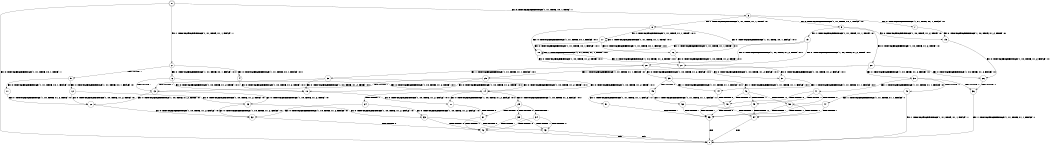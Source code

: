 digraph BCG {
size = "7, 10.5";
center = TRUE;
node [shape = circle];
0 [peripheries = 2];
0 -> 1 [label = "EX !0 !ATOMIC_EXCH_BRANCH (1, +1, TRUE, +0, 1, TRUE) !::"];
0 -> 2 [label = "EX !1 !ATOMIC_EXCH_BRANCH (1, +1, TRUE, +1, 1, FALSE) !::"];
0 -> 3 [label = "EX !0 !ATOMIC_EXCH_BRANCH (1, +1, TRUE, +0, 1, TRUE) !::"];
2 -> 4 [label = "EX !0 !ATOMIC_EXCH_BRANCH (1, +1, TRUE, +0, 1, FALSE) !:0:1:"];
2 -> 5 [label = "TERMINATE !1"];
2 -> 6 [label = "EX !0 !ATOMIC_EXCH_BRANCH (1, +1, TRUE, +0, 1, FALSE) !:0:1:"];
3 -> 7 [label = "EX !0 !ATOMIC_EXCH_BRANCH (1, +1, TRUE, +0, 1, FALSE) !:0:"];
3 -> 8 [label = "EX !1 !ATOMIC_EXCH_BRANCH (1, +1, TRUE, +1, 1, TRUE) !:0:"];
3 -> 9 [label = "EX !0 !ATOMIC_EXCH_BRANCH (1, +1, TRUE, +0, 1, FALSE) !:0:"];
4 -> 10 [label = "EX !0 !ATOMIC_EXCH_BRANCH (1, +0, TRUE, +1, 2, TRUE) !:0:1:"];
5 -> 11 [label = "EX !0 !ATOMIC_EXCH_BRANCH (1, +1, TRUE, +0, 1, FALSE) !:0:"];
5 -> 12 [label = "EX !0 !ATOMIC_EXCH_BRANCH (1, +1, TRUE, +0, 1, FALSE) !:0:"];
6 -> 10 [label = "EX !0 !ATOMIC_EXCH_BRANCH (1, +0, TRUE, +1, 2, TRUE) !:0:1:"];
6 -> 13 [label = "TERMINATE !1"];
6 -> 14 [label = "EX !0 !ATOMIC_EXCH_BRANCH (1, +0, TRUE, +1, 2, TRUE) !:0:1:"];
7 -> 15 [label = "EX !0 !ATOMIC_EXCH_BRANCH (1, +0, TRUE, +1, 2, TRUE) !:0:"];
8 -> 16 [label = "EX !0 !ATOMIC_EXCH_BRANCH (1, +1, TRUE, +0, 1, FALSE) !:0:1:"];
8 -> 17 [label = "EX !1 !ATOMIC_EXCH_BRANCH (1, +1, TRUE, +1, 1, TRUE) !:0:1:"];
8 -> 18 [label = "EX !0 !ATOMIC_EXCH_BRANCH (1, +1, TRUE, +0, 1, FALSE) !:0:1:"];
9 -> 15 [label = "EX !0 !ATOMIC_EXCH_BRANCH (1, +0, TRUE, +1, 2, TRUE) !:0:"];
9 -> 19 [label = "EX !1 !ATOMIC_EXCH_BRANCH (1, +1, TRUE, +1, 1, TRUE) !:0:"];
9 -> 20 [label = "EX !0 !ATOMIC_EXCH_BRANCH (1, +0, TRUE, +1, 2, TRUE) !:0:"];
10 -> 21 [label = "EX !0 !ATOMIC_EXCH_BRANCH (1, +0, TRUE, +1, 2, FALSE) !:0:1:"];
11 -> 22 [label = "EX !0 !ATOMIC_EXCH_BRANCH (1, +0, TRUE, +1, 2, TRUE) !:0:"];
12 -> 22 [label = "EX !0 !ATOMIC_EXCH_BRANCH (1, +0, TRUE, +1, 2, TRUE) !:0:"];
12 -> 23 [label = "EX !0 !ATOMIC_EXCH_BRANCH (1, +0, TRUE, +1, 2, TRUE) !:0:"];
13 -> 22 [label = "EX !0 !ATOMIC_EXCH_BRANCH (1, +0, TRUE, +1, 2, TRUE) !:0:"];
13 -> 23 [label = "EX !0 !ATOMIC_EXCH_BRANCH (1, +0, TRUE, +1, 2, TRUE) !:0:"];
14 -> 21 [label = "EX !0 !ATOMIC_EXCH_BRANCH (1, +0, TRUE, +1, 2, FALSE) !:0:1:"];
14 -> 24 [label = "TERMINATE !1"];
14 -> 25 [label = "EX !0 !ATOMIC_EXCH_BRANCH (1, +0, TRUE, +1, 2, FALSE) !:0:1:"];
15 -> 26 [label = "EX !0 !ATOMIC_EXCH_BRANCH (1, +0, TRUE, +1, 2, FALSE) !:0:"];
16 -> 27 [label = "EX !0 !ATOMIC_EXCH_BRANCH (1, +0, TRUE, +1, 2, TRUE) !:0:1:"];
17 -> 16 [label = "EX !0 !ATOMIC_EXCH_BRANCH (1, +1, TRUE, +0, 1, FALSE) !:0:1:"];
17 -> 17 [label = "EX !1 !ATOMIC_EXCH_BRANCH (1, +1, TRUE, +1, 1, TRUE) !:0:1:"];
17 -> 18 [label = "EX !0 !ATOMIC_EXCH_BRANCH (1, +1, TRUE, +0, 1, FALSE) !:0:1:"];
18 -> 27 [label = "EX !0 !ATOMIC_EXCH_BRANCH (1, +0, TRUE, +1, 2, TRUE) !:0:1:"];
18 -> 18 [label = "EX !1 !ATOMIC_EXCH_BRANCH (1, +1, TRUE, +1, 1, TRUE) !:0:1:"];
18 -> 28 [label = "EX !0 !ATOMIC_EXCH_BRANCH (1, +0, TRUE, +1, 2, TRUE) !:0:1:"];
19 -> 27 [label = "EX !0 !ATOMIC_EXCH_BRANCH (1, +0, TRUE, +1, 2, TRUE) !:0:1:"];
19 -> 18 [label = "EX !1 !ATOMIC_EXCH_BRANCH (1, +1, TRUE, +1, 1, TRUE) !:0:1:"];
19 -> 28 [label = "EX !0 !ATOMIC_EXCH_BRANCH (1, +0, TRUE, +1, 2, TRUE) !:0:1:"];
20 -> 26 [label = "EX !0 !ATOMIC_EXCH_BRANCH (1, +0, TRUE, +1, 2, FALSE) !:0:"];
20 -> 29 [label = "EX !1 !ATOMIC_EXCH_BRANCH (1, +1, TRUE, +1, 1, FALSE) !:0:"];
20 -> 30 [label = "EX !0 !ATOMIC_EXCH_BRANCH (1, +0, TRUE, +1, 2, FALSE) !:0:"];
21 -> 31 [label = "TERMINATE !0"];
22 -> 32 [label = "EX !0 !ATOMIC_EXCH_BRANCH (1, +0, TRUE, +1, 2, FALSE) !:0:"];
23 -> 32 [label = "EX !0 !ATOMIC_EXCH_BRANCH (1, +0, TRUE, +1, 2, FALSE) !:0:"];
23 -> 33 [label = "EX !0 !ATOMIC_EXCH_BRANCH (1, +0, TRUE, +1, 2, FALSE) !:0:"];
24 -> 32 [label = "EX !0 !ATOMIC_EXCH_BRANCH (1, +0, TRUE, +1, 2, FALSE) !:0:"];
24 -> 33 [label = "EX !0 !ATOMIC_EXCH_BRANCH (1, +0, TRUE, +1, 2, FALSE) !:0:"];
25 -> 31 [label = "TERMINATE !0"];
25 -> 34 [label = "TERMINATE !1"];
25 -> 35 [label = "TERMINATE !0"];
26 -> 36 [label = "TERMINATE !0"];
27 -> 37 [label = "EX !0 !ATOMIC_EXCH_BRANCH (1, +0, TRUE, +1, 2, FALSE) !:0:1:"];
28 -> 37 [label = "EX !0 !ATOMIC_EXCH_BRANCH (1, +0, TRUE, +1, 2, FALSE) !:0:1:"];
28 -> 38 [label = "EX !1 !ATOMIC_EXCH_BRANCH (1, +1, TRUE, +1, 1, FALSE) !:0:1:"];
28 -> 39 [label = "EX !0 !ATOMIC_EXCH_BRANCH (1, +0, TRUE, +1, 2, FALSE) !:0:1:"];
29 -> 10 [label = "EX !0 !ATOMIC_EXCH_BRANCH (1, +0, TRUE, +1, 2, TRUE) !:0:1:"];
29 -> 13 [label = "TERMINATE !1"];
29 -> 14 [label = "EX !0 !ATOMIC_EXCH_BRANCH (1, +0, TRUE, +1, 2, TRUE) !:0:1:"];
30 -> 36 [label = "TERMINATE !0"];
30 -> 40 [label = "TERMINATE !0"];
30 -> 41 [label = "EX !1 !ATOMIC_EXCH_BRANCH (1, +1, TRUE, +1, 1, FALSE) !:0:"];
31 -> 42 [label = "TERMINATE !1"];
32 -> 42 [label = "TERMINATE !0"];
33 -> 42 [label = "TERMINATE !0"];
33 -> 43 [label = "TERMINATE !0"];
34 -> 42 [label = "TERMINATE !0"];
34 -> 43 [label = "TERMINATE !0"];
35 -> 42 [label = "TERMINATE !1"];
35 -> 43 [label = "TERMINATE !1"];
36 -> 1 [label = "EX !1 !ATOMIC_EXCH_BRANCH (1, +1, TRUE, +1, 1, FALSE) !::"];
37 -> 44 [label = "EX !1 !ATOMIC_EXCH_BRANCH (1, +1, TRUE, +1, 1, FALSE) !:0:1:"];
38 -> 10 [label = "EX !0 !ATOMIC_EXCH_BRANCH (1, +0, TRUE, +1, 2, TRUE) !:0:1:"];
38 -> 13 [label = "TERMINATE !1"];
38 -> 14 [label = "EX !0 !ATOMIC_EXCH_BRANCH (1, +0, TRUE, +1, 2, TRUE) !:0:1:"];
39 -> 44 [label = "EX !1 !ATOMIC_EXCH_BRANCH (1, +1, TRUE, +1, 1, FALSE) !:0:1:"];
39 -> 45 [label = "TERMINATE !0"];
39 -> 46 [label = "EX !1 !ATOMIC_EXCH_BRANCH (1, +1, TRUE, +1, 1, FALSE) !:0:1:"];
40 -> 1 [label = "EX !1 !ATOMIC_EXCH_BRANCH (1, +1, TRUE, +1, 1, FALSE) !::"];
40 -> 47 [label = "EX !1 !ATOMIC_EXCH_BRANCH (1, +1, TRUE, +1, 1, FALSE) !::"];
41 -> 48 [label = "TERMINATE !0"];
41 -> 49 [label = "TERMINATE !1"];
41 -> 50 [label = "TERMINATE !0"];
42 -> 1 [label = "exit"];
43 -> 1 [label = "exit"];
44 -> 48 [label = "TERMINATE !0"];
45 -> 51 [label = "EX !1 !ATOMIC_EXCH_BRANCH (1, +1, TRUE, +1, 1, FALSE) !:1:"];
45 -> 52 [label = "EX !1 !ATOMIC_EXCH_BRANCH (1, +1, TRUE, +1, 1, FALSE) !:1:"];
46 -> 48 [label = "TERMINATE !0"];
46 -> 49 [label = "TERMINATE !1"];
46 -> 50 [label = "TERMINATE !0"];
47 -> 53 [label = "TERMINATE !1"];
47 -> 54 [label = "TERMINATE !1"];
48 -> 53 [label = "TERMINATE !1"];
49 -> 53 [label = "TERMINATE !0"];
49 -> 54 [label = "TERMINATE !0"];
50 -> 53 [label = "TERMINATE !1"];
50 -> 54 [label = "TERMINATE !1"];
51 -> 53 [label = "TERMINATE !1"];
52 -> 53 [label = "TERMINATE !1"];
52 -> 54 [label = "TERMINATE !1"];
53 -> 1 [label = "exit"];
54 -> 1 [label = "exit"];
}

